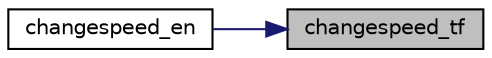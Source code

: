 digraph "changespeed_tf"
{
 // LATEX_PDF_SIZE
  edge [fontname="Helvetica",fontsize="10",labelfontname="Helvetica",labelfontsize="10"];
  node [fontname="Helvetica",fontsize="10",shape=record];
  rankdir="RL";
  Node1 [label="changespeed_tf",height=0.2,width=0.4,color="black", fillcolor="grey75", style="filled", fontcolor="black",tooltip="muda o speed do elemento passado como argumento."];
  Node1 -> Node2 [dir="back",color="midnightblue",fontsize="10",style="solid",fontname="Helvetica"];
  Node2 [label="changespeed_en",height=0.2,width=0.4,color="black", fillcolor="white", style="filled",URL="$enemies_8h.html#a150ed31279b46a5c866c5aff12afd372",tooltip="muda o speed do elemento passado como argumento."];
}
